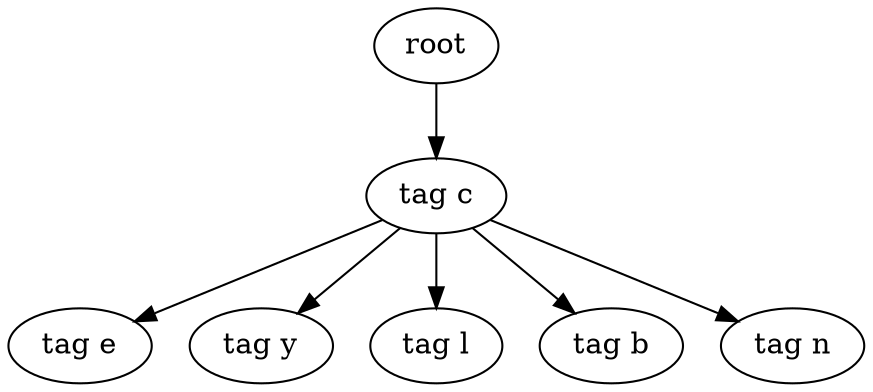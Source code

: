 digraph Tree{
0[label="root"];
0->00
00[label="tag c"];
00->000
000[label="tag e"];
00->001
001[label="tag y"];
00->002
002[label="tag l"];
00->003
003[label="tag b"];
00->004
004[label="tag n"];
}
